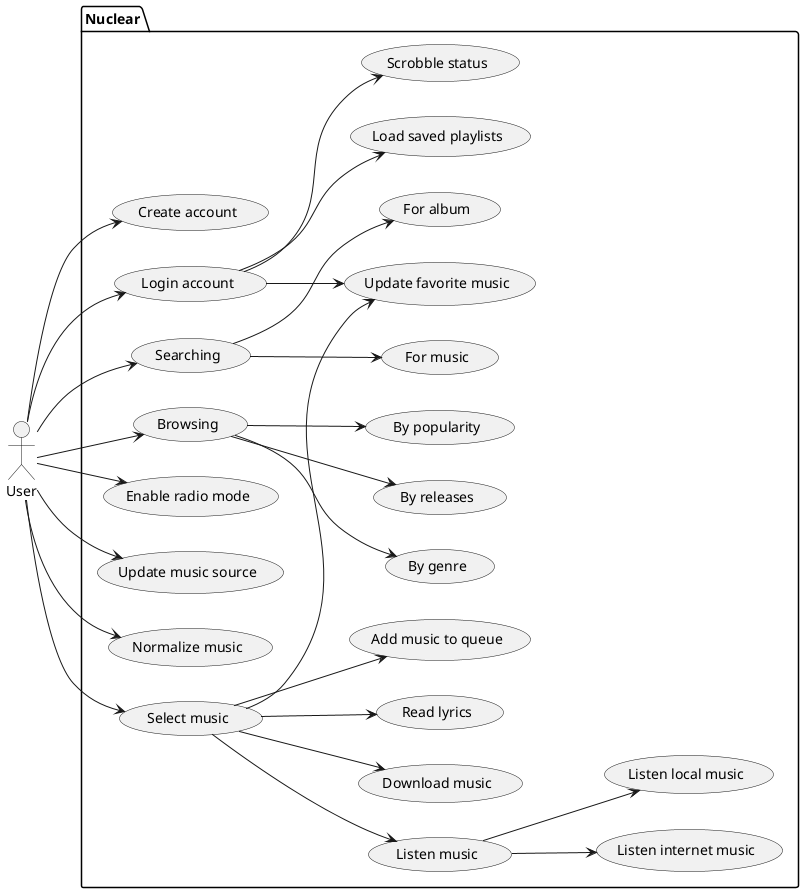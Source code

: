 @startuml
left to right direction
actor User

package Nuclear {
    usecase "Create account" as createAccount
    usecase "Login account" as loginAccount
    usecase "Searching" as search
    usecase "For music" as searchMusic
    usecase "For album" as searchAlbum
    usecase "Browsing" as browsing
    usecase "By genre" as searchGenre
    usecase "By releases" as newestReleases
    usecase "By popularity" as searchPopularity
    usecase "Add music to queue" as addMusicQueue
    usecase "Load saved playlists" as load
    usecase "Scrobble status" as scrobble
    usecase "Enable radio mode" as radioMode
    usecase "Download music" as download
    usecase "Read lyrics" as lyrics
    usecase "Update favorite music" as favorites
    usecase "Update music source" as source
    usecase "Listen internet music" as internetMusic
    usecase "Listen local music" as localMusic
    usecase "Normalize music" as normalize
    usecase "Listen music" as listen
    usecase "Select music" as select
}


loginAccount --> load
loginAccount --> favorites

loginAccount --> scrobble

User --> createAccount
User --> loginAccount

User --> search
search --> searchMusic
search --> searchAlbum

User --> browsing
browsing --> searchGenre
browsing --> searchPopularity
browsing --> newestReleases

User --> select
select --> listen
select --> favorites
select --> download
select --> lyrics
select --> addMusicQueue
listen --> localMusic
listen --> internetMusic

User --> source
User --> radioMode
User --> normalize

@enduml